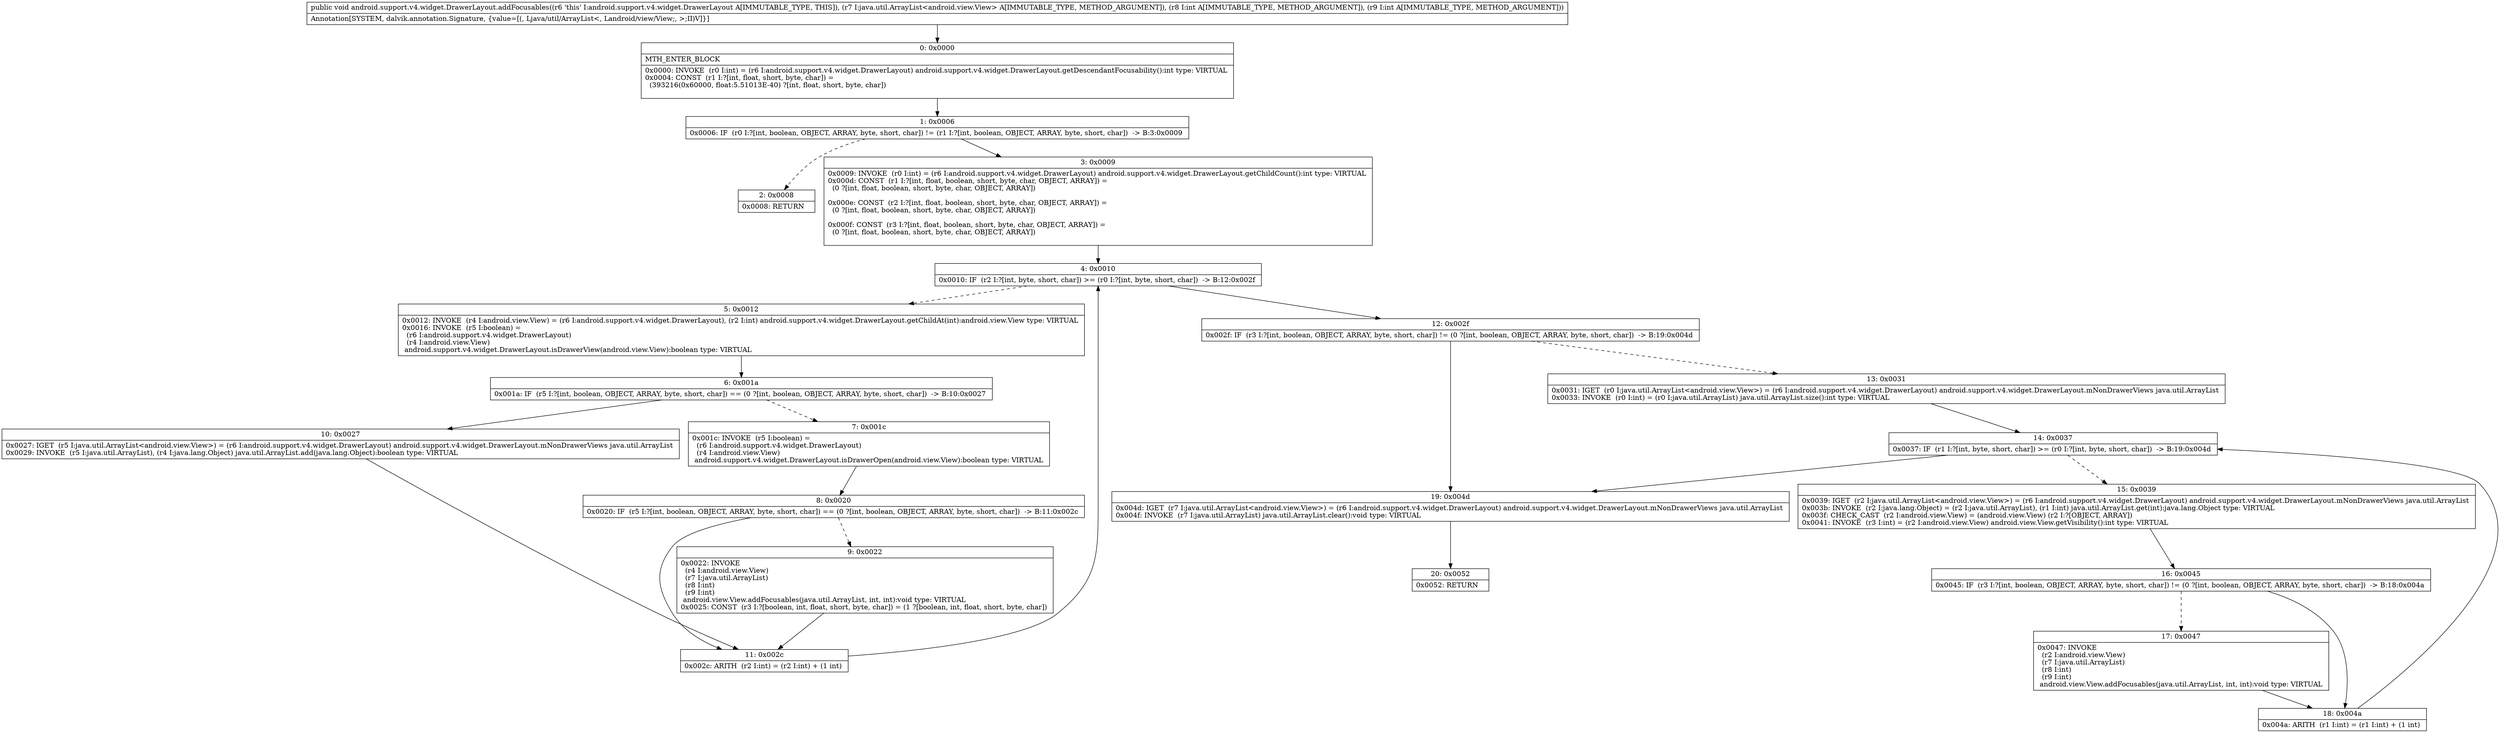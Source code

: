 digraph "CFG forandroid.support.v4.widget.DrawerLayout.addFocusables(Ljava\/util\/ArrayList;II)V" {
Node_0 [shape=record,label="{0\:\ 0x0000|MTH_ENTER_BLOCK\l|0x0000: INVOKE  (r0 I:int) = (r6 I:android.support.v4.widget.DrawerLayout) android.support.v4.widget.DrawerLayout.getDescendantFocusability():int type: VIRTUAL \l0x0004: CONST  (r1 I:?[int, float, short, byte, char]) = \l  (393216(0x60000, float:5.51013E\-40) ?[int, float, short, byte, char])\l \l}"];
Node_1 [shape=record,label="{1\:\ 0x0006|0x0006: IF  (r0 I:?[int, boolean, OBJECT, ARRAY, byte, short, char]) != (r1 I:?[int, boolean, OBJECT, ARRAY, byte, short, char])  \-\> B:3:0x0009 \l}"];
Node_2 [shape=record,label="{2\:\ 0x0008|0x0008: RETURN   \l}"];
Node_3 [shape=record,label="{3\:\ 0x0009|0x0009: INVOKE  (r0 I:int) = (r6 I:android.support.v4.widget.DrawerLayout) android.support.v4.widget.DrawerLayout.getChildCount():int type: VIRTUAL \l0x000d: CONST  (r1 I:?[int, float, boolean, short, byte, char, OBJECT, ARRAY]) = \l  (0 ?[int, float, boolean, short, byte, char, OBJECT, ARRAY])\l \l0x000e: CONST  (r2 I:?[int, float, boolean, short, byte, char, OBJECT, ARRAY]) = \l  (0 ?[int, float, boolean, short, byte, char, OBJECT, ARRAY])\l \l0x000f: CONST  (r3 I:?[int, float, boolean, short, byte, char, OBJECT, ARRAY]) = \l  (0 ?[int, float, boolean, short, byte, char, OBJECT, ARRAY])\l \l}"];
Node_4 [shape=record,label="{4\:\ 0x0010|0x0010: IF  (r2 I:?[int, byte, short, char]) \>= (r0 I:?[int, byte, short, char])  \-\> B:12:0x002f \l}"];
Node_5 [shape=record,label="{5\:\ 0x0012|0x0012: INVOKE  (r4 I:android.view.View) = (r6 I:android.support.v4.widget.DrawerLayout), (r2 I:int) android.support.v4.widget.DrawerLayout.getChildAt(int):android.view.View type: VIRTUAL \l0x0016: INVOKE  (r5 I:boolean) = \l  (r6 I:android.support.v4.widget.DrawerLayout)\l  (r4 I:android.view.View)\l android.support.v4.widget.DrawerLayout.isDrawerView(android.view.View):boolean type: VIRTUAL \l}"];
Node_6 [shape=record,label="{6\:\ 0x001a|0x001a: IF  (r5 I:?[int, boolean, OBJECT, ARRAY, byte, short, char]) == (0 ?[int, boolean, OBJECT, ARRAY, byte, short, char])  \-\> B:10:0x0027 \l}"];
Node_7 [shape=record,label="{7\:\ 0x001c|0x001c: INVOKE  (r5 I:boolean) = \l  (r6 I:android.support.v4.widget.DrawerLayout)\l  (r4 I:android.view.View)\l android.support.v4.widget.DrawerLayout.isDrawerOpen(android.view.View):boolean type: VIRTUAL \l}"];
Node_8 [shape=record,label="{8\:\ 0x0020|0x0020: IF  (r5 I:?[int, boolean, OBJECT, ARRAY, byte, short, char]) == (0 ?[int, boolean, OBJECT, ARRAY, byte, short, char])  \-\> B:11:0x002c \l}"];
Node_9 [shape=record,label="{9\:\ 0x0022|0x0022: INVOKE  \l  (r4 I:android.view.View)\l  (r7 I:java.util.ArrayList)\l  (r8 I:int)\l  (r9 I:int)\l android.view.View.addFocusables(java.util.ArrayList, int, int):void type: VIRTUAL \l0x0025: CONST  (r3 I:?[boolean, int, float, short, byte, char]) = (1 ?[boolean, int, float, short, byte, char]) \l}"];
Node_10 [shape=record,label="{10\:\ 0x0027|0x0027: IGET  (r5 I:java.util.ArrayList\<android.view.View\>) = (r6 I:android.support.v4.widget.DrawerLayout) android.support.v4.widget.DrawerLayout.mNonDrawerViews java.util.ArrayList \l0x0029: INVOKE  (r5 I:java.util.ArrayList), (r4 I:java.lang.Object) java.util.ArrayList.add(java.lang.Object):boolean type: VIRTUAL \l}"];
Node_11 [shape=record,label="{11\:\ 0x002c|0x002c: ARITH  (r2 I:int) = (r2 I:int) + (1 int) \l}"];
Node_12 [shape=record,label="{12\:\ 0x002f|0x002f: IF  (r3 I:?[int, boolean, OBJECT, ARRAY, byte, short, char]) != (0 ?[int, boolean, OBJECT, ARRAY, byte, short, char])  \-\> B:19:0x004d \l}"];
Node_13 [shape=record,label="{13\:\ 0x0031|0x0031: IGET  (r0 I:java.util.ArrayList\<android.view.View\>) = (r6 I:android.support.v4.widget.DrawerLayout) android.support.v4.widget.DrawerLayout.mNonDrawerViews java.util.ArrayList \l0x0033: INVOKE  (r0 I:int) = (r0 I:java.util.ArrayList) java.util.ArrayList.size():int type: VIRTUAL \l}"];
Node_14 [shape=record,label="{14\:\ 0x0037|0x0037: IF  (r1 I:?[int, byte, short, char]) \>= (r0 I:?[int, byte, short, char])  \-\> B:19:0x004d \l}"];
Node_15 [shape=record,label="{15\:\ 0x0039|0x0039: IGET  (r2 I:java.util.ArrayList\<android.view.View\>) = (r6 I:android.support.v4.widget.DrawerLayout) android.support.v4.widget.DrawerLayout.mNonDrawerViews java.util.ArrayList \l0x003b: INVOKE  (r2 I:java.lang.Object) = (r2 I:java.util.ArrayList), (r1 I:int) java.util.ArrayList.get(int):java.lang.Object type: VIRTUAL \l0x003f: CHECK_CAST  (r2 I:android.view.View) = (android.view.View) (r2 I:?[OBJECT, ARRAY]) \l0x0041: INVOKE  (r3 I:int) = (r2 I:android.view.View) android.view.View.getVisibility():int type: VIRTUAL \l}"];
Node_16 [shape=record,label="{16\:\ 0x0045|0x0045: IF  (r3 I:?[int, boolean, OBJECT, ARRAY, byte, short, char]) != (0 ?[int, boolean, OBJECT, ARRAY, byte, short, char])  \-\> B:18:0x004a \l}"];
Node_17 [shape=record,label="{17\:\ 0x0047|0x0047: INVOKE  \l  (r2 I:android.view.View)\l  (r7 I:java.util.ArrayList)\l  (r8 I:int)\l  (r9 I:int)\l android.view.View.addFocusables(java.util.ArrayList, int, int):void type: VIRTUAL \l}"];
Node_18 [shape=record,label="{18\:\ 0x004a|0x004a: ARITH  (r1 I:int) = (r1 I:int) + (1 int) \l}"];
Node_19 [shape=record,label="{19\:\ 0x004d|0x004d: IGET  (r7 I:java.util.ArrayList\<android.view.View\>) = (r6 I:android.support.v4.widget.DrawerLayout) android.support.v4.widget.DrawerLayout.mNonDrawerViews java.util.ArrayList \l0x004f: INVOKE  (r7 I:java.util.ArrayList) java.util.ArrayList.clear():void type: VIRTUAL \l}"];
Node_20 [shape=record,label="{20\:\ 0x0052|0x0052: RETURN   \l}"];
MethodNode[shape=record,label="{public void android.support.v4.widget.DrawerLayout.addFocusables((r6 'this' I:android.support.v4.widget.DrawerLayout A[IMMUTABLE_TYPE, THIS]), (r7 I:java.util.ArrayList\<android.view.View\> A[IMMUTABLE_TYPE, METHOD_ARGUMENT]), (r8 I:int A[IMMUTABLE_TYPE, METHOD_ARGUMENT]), (r9 I:int A[IMMUTABLE_TYPE, METHOD_ARGUMENT]))  | Annotation[SYSTEM, dalvik.annotation.Signature, \{value=[(, Ljava\/util\/ArrayList\<, Landroid\/view\/View;, \>;II)V]\}]\l}"];
MethodNode -> Node_0;
Node_0 -> Node_1;
Node_1 -> Node_2[style=dashed];
Node_1 -> Node_3;
Node_3 -> Node_4;
Node_4 -> Node_5[style=dashed];
Node_4 -> Node_12;
Node_5 -> Node_6;
Node_6 -> Node_7[style=dashed];
Node_6 -> Node_10;
Node_7 -> Node_8;
Node_8 -> Node_9[style=dashed];
Node_8 -> Node_11;
Node_9 -> Node_11;
Node_10 -> Node_11;
Node_11 -> Node_4;
Node_12 -> Node_13[style=dashed];
Node_12 -> Node_19;
Node_13 -> Node_14;
Node_14 -> Node_15[style=dashed];
Node_14 -> Node_19;
Node_15 -> Node_16;
Node_16 -> Node_17[style=dashed];
Node_16 -> Node_18;
Node_17 -> Node_18;
Node_18 -> Node_14;
Node_19 -> Node_20;
}

